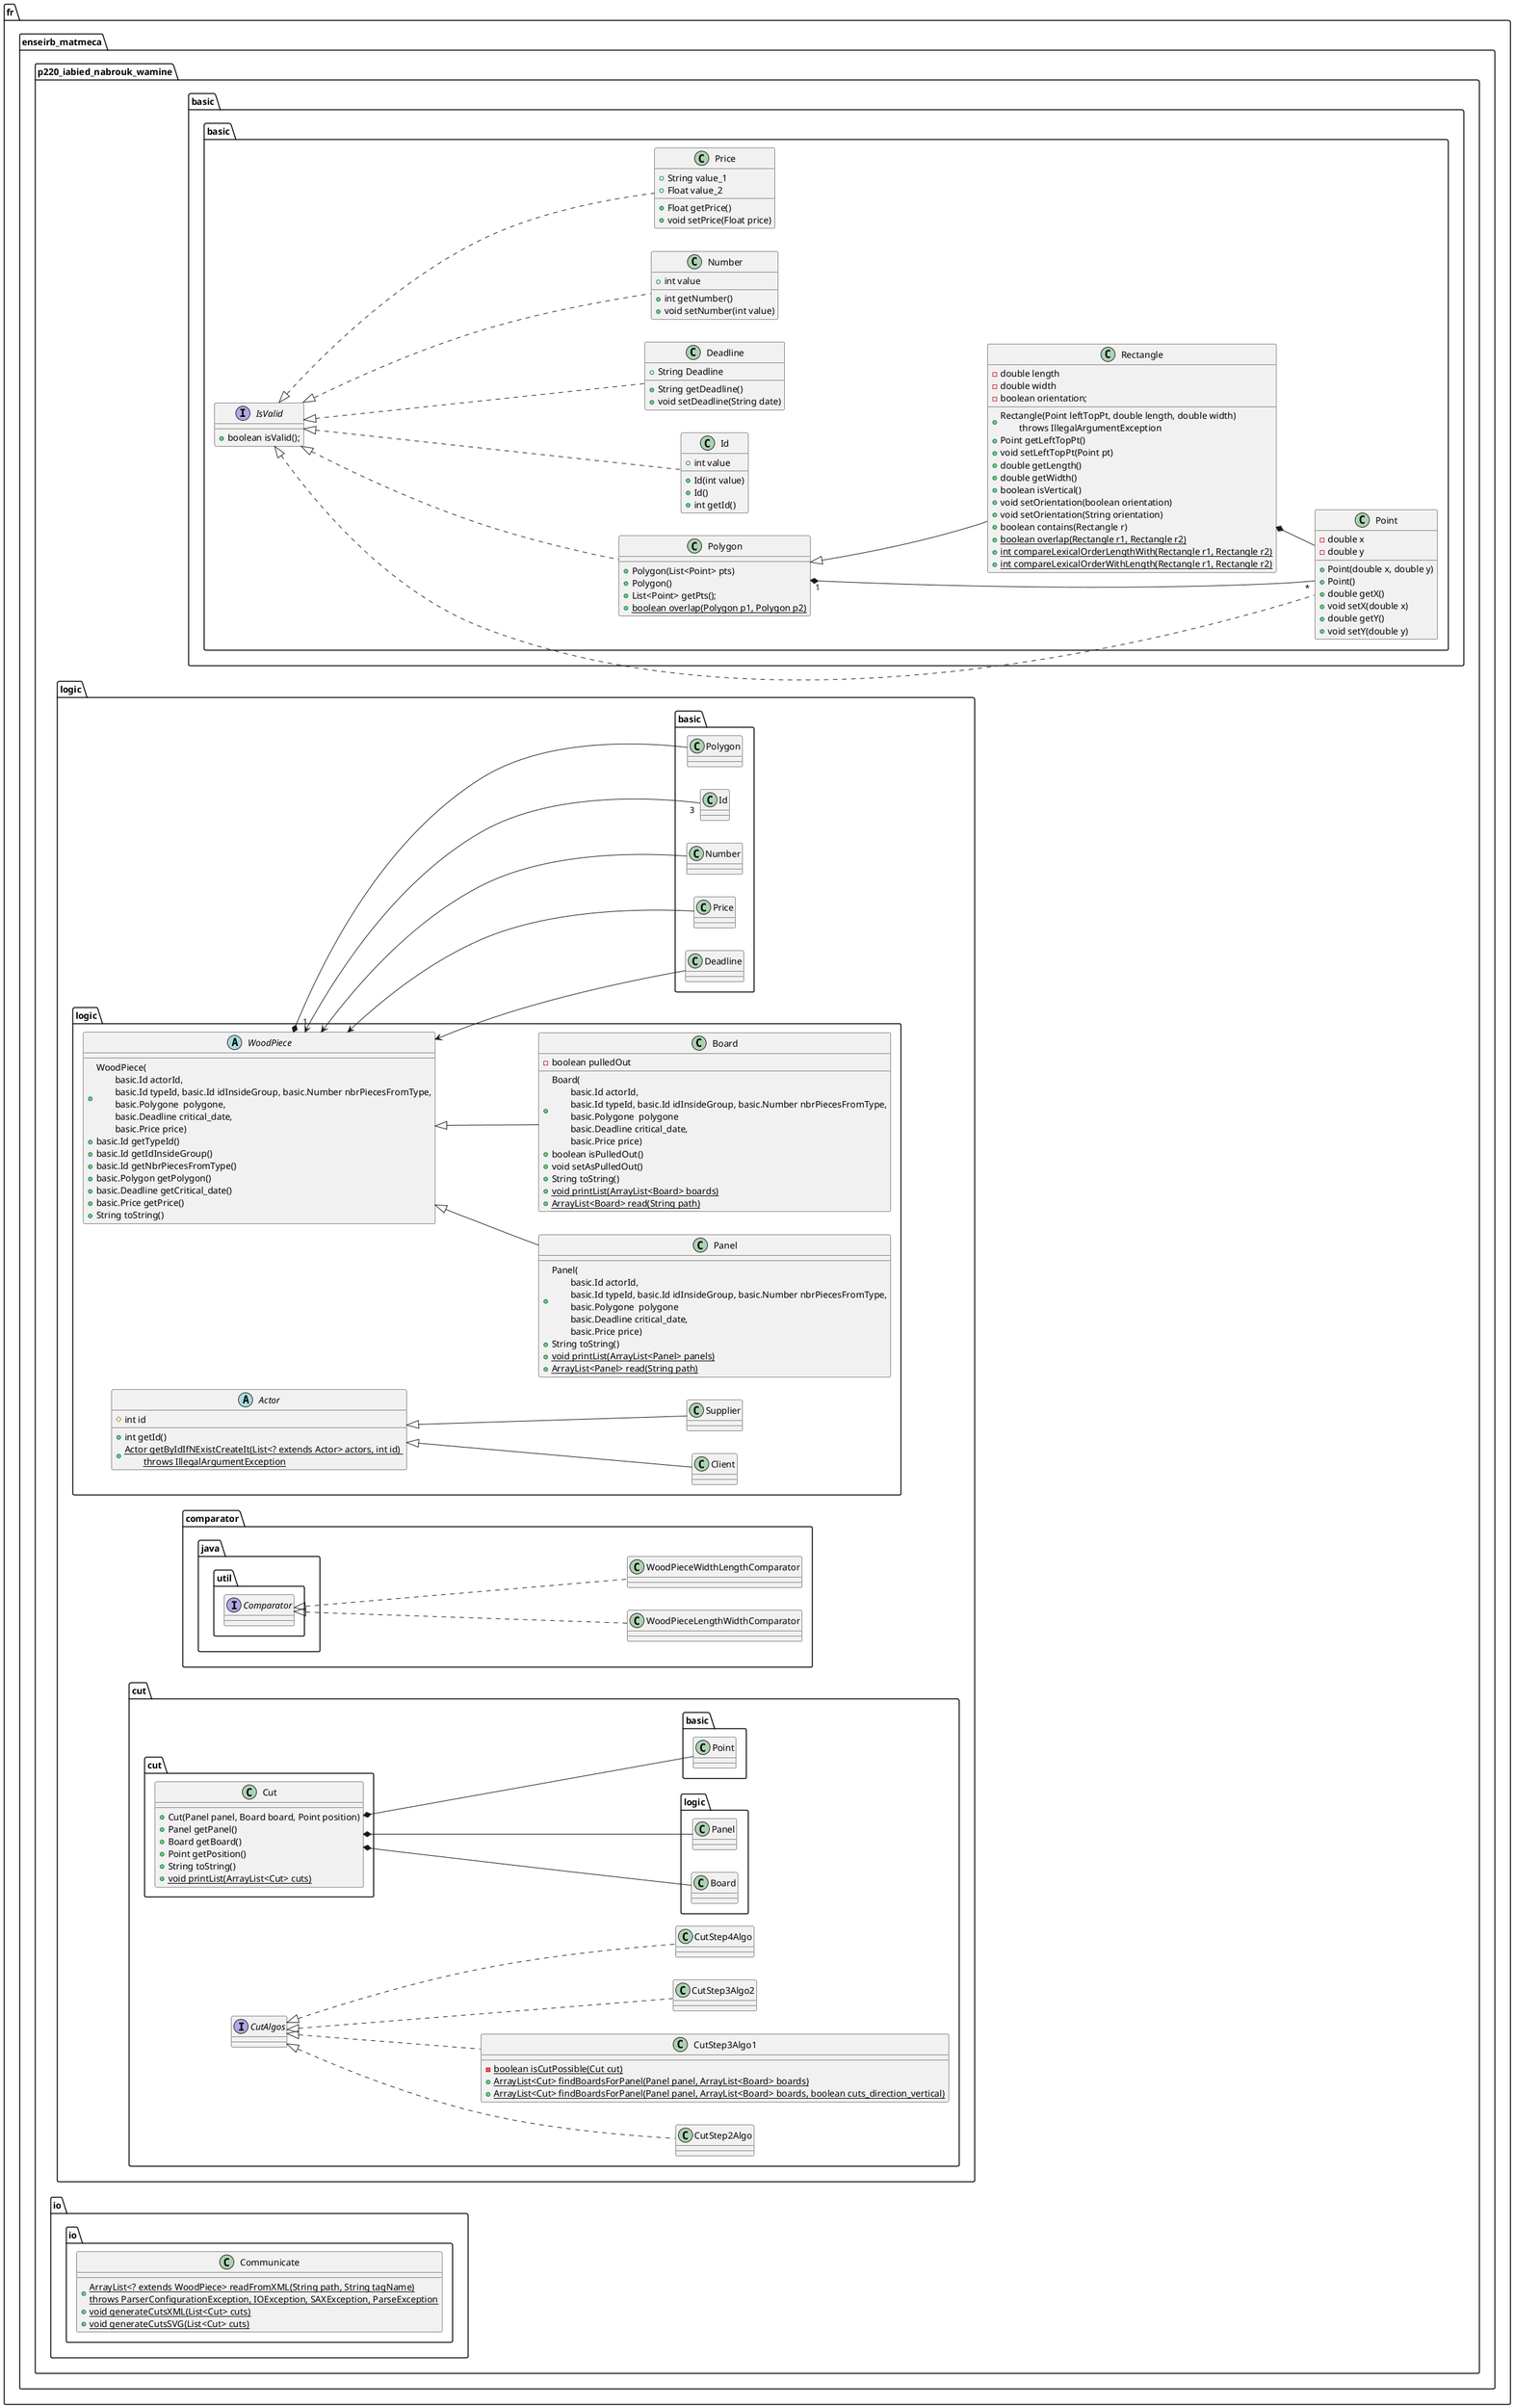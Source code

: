 @startuml uml

left to right direction

package "fr.enseirb_matmeca.p220_iabied_nabrouk_wamine"{

    package "basic"{

        interface basic.IsValid {
            + boolean isValid();
        }

        class basic.Point implements basic.IsValid{

            - double x
            - double y

            + Point(double x, double y)
            + Point()
            + double getX()
            + void setX(double x)
            + double getY()
            + void setY(double y)

        }

        class basic.Polygon implements basic.IsValid{

            + Polygon(List<Point> pts)
            + Polygon()
            + List<Point> getPts();
            + {static} boolean overlap(Polygon p1, Polygon p2)

        }
        basic.Polygon "1" *-- "*" basic.Point

        class basic.Rectangle {

            - double length
            - double width
            - boolean orientation;
            
            + Rectangle(Point leftTopPt, double length, double width)\n\tthrows IllegalArgumentException
            + Point getLeftTopPt()
            + void setLeftTopPt(Point pt)
            + double getLength()
            + double getWidth()
            + boolean isVertical()
            + void setOrientation(boolean orientation)
            + void setOrientation(String orientation)
            + boolean contains(Rectangle r)
            + {static} boolean overlap(Rectangle r1, Rectangle r2)
            + {static} int compareLexicalOrderLengthWith(Rectangle r1, Rectangle r2)
            + {static} int compareLexicalOrderWithLength(Rectangle r1, Rectangle r2)
        }
        basic.Rectangle *-- basic.Point
        basic.Polygon <|-- basic.Rectangle

        class basic.Id implements basic.IsValid{
            + int value

            + Id(int value)
            + Id()
            + int getId()
        }

        class basic.Deadline implements basic.IsValid{
            + String Deadline

            + String getDeadline()
            + void setDeadline(String date)
        }

        class basic.Number implements basic.IsValid{
            + int value

            + int getNumber()
            + void setNumber(int value)
        }

        class basic.Price implements basic.IsValid {
            + String value_1
            + Float value_2

            + Float getPrice()
            + void setPrice(Float price)
        }

    }

    package "logic"{

        abstract class logic.Actor{
            # int id

            + int getId()
            + {static} Actor getByIdIfNExistCreateIt(List<? extends Actor> actors, int id) \n\tthrows IllegalArgumentException
        }

        class logic.Client{

        }

        class logic.Supplier{
            
        }

        logic.Actor <|-- logic.Client
        logic.Actor <|-- logic.Supplier

        abstract class logic.WoodPiece {

            + WoodPiece(\n\tbasic.Id actorId,\n\tbasic.Id typeId, basic.Id idInsideGroup, basic.Number nbrPiecesFromType,\n\tbasic.Polygone  polygone,\n\tbasic.Deadline critical_date,\n\tbasic.Price price)
            + basic.Id getTypeId()
            + basic.Id getIdInsideGroup()
            + basic.Id getNbrPiecesFromType()
            + basic.Polygon getPolygon()
            + basic.Deadline getCritical_date()
            + basic.Price getPrice()
            + String toString()

        }
        logic.WoodPiece *-- basic.Polygon
        logic.WoodPiece "1" <-- "3" basic.Id
        logic.WoodPiece <-- basic.Number
        logic.WoodPiece <-- basic.Price
        logic.WoodPiece <-- basic.Deadline

        class logic.Panel {
            + Panel(\n\tbasic.Id actorId,\n\tbasic.Id typeId, basic.Id idInsideGroup, basic.Number nbrPiecesFromType,\n\tbasic.Polygone  polygone\n\tbasic.Deadline critical_date,\n\tbasic.Price price)
            + String toString()
            + {static} void printList(ArrayList<Panel> panels)
            + {static} ArrayList<Panel> read(String path)
        }

        class logic.Board {
            - boolean pulledOut
            + Board(\n\tbasic.Id actorId,\n\tbasic.Id typeId, basic.Id idInsideGroup, basic.Number nbrPiecesFromType,\n\tbasic.Polygone  polygone\n\tbasic.Deadline critical_date,\n\tbasic.Price price)
            + boolean isPulledOut()
            + void setAsPulledOut()
            + String toString()
            + {static} void printList(ArrayList<Board> boards)
            + {static} ArrayList<Board> read(String path)
            
        }

        logic.WoodPiece <|-- logic.Panel
        logic.WoodPiece <|-- logic.Board

        package "comparator" {
            class WoodPieceLengthWidthComparator implements java.util.Comparator {
            }

            class WoodPieceWidthLengthComparator implements java.util.Comparator {
            }
        }

        package "cut" {
            
            class cut.Cut {

                + Cut(Panel panel, Board board, Point position)
                + Panel getPanel()
                + Board getBoard()
                + Point getPosition()
                + String toString()
                + {static} void printList(ArrayList<Cut> cuts)

            }
            cut.Cut *-- logic.Panel
            cut.Cut *-- logic.Board
            cut.Cut *-- basic.Point

            interface CutAlgos{
            }

            class CutStep2Algo implements CutAlgos {
            }

            class CutStep3Algo1 implements CutAlgos {
                - {static} boolean isCutPossible(Cut cut)
                + {static} ArrayList<Cut> findBoardsForPanel(Panel panel, ArrayList<Board> boards)
                + {static} ArrayList<Cut> findBoardsForPanel(Panel panel, ArrayList<Board> boards, boolean cuts_direction_vertical)
            }

            class CutStep3Algo2 implements CutAlgos {
            }

            class CutStep4Algo implements CutAlgos {
            }

        }

    }

    package "io"{
        class io.Communicate {
            + {static} ArrayList<? extends WoodPiece> readFromXML(String path, String tagName)\t\nthrows ParserConfigurationException, IOException, SAXException, ParseException
            + {static} void generateCutsXML(List<Cut> cuts)
            + {static} void generateCutsSVG(List<Cut> cuts)
        }
    }

}


@enduml